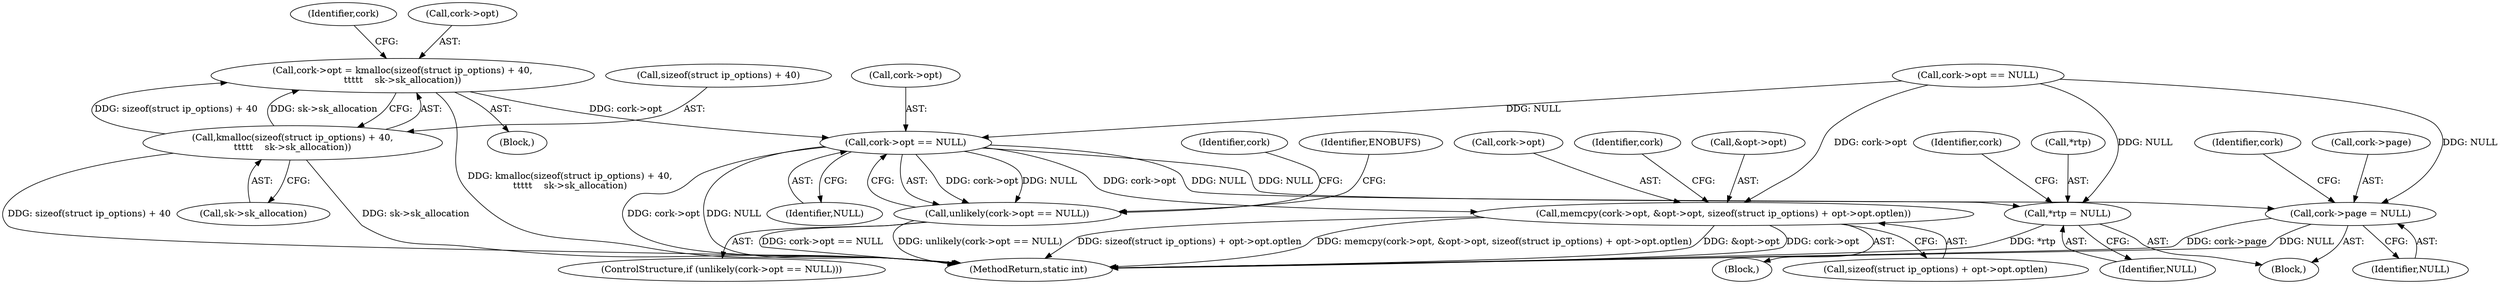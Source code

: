 digraph "0_linux_f6d8bd051c391c1c0458a30b2a7abcd939329259_24@API" {
"1000130" [label="(Call,cork->opt = kmalloc(sizeof(struct ip_options) + 40,\n\t\t\t\t\t    sk->sk_allocation))"];
"1000134" [label="(Call,kmalloc(sizeof(struct ip_options) + 40,\n\t\t\t\t\t    sk->sk_allocation))"];
"1000144" [label="(Call,cork->opt == NULL)"];
"1000143" [label="(Call,unlikely(cork->opt == NULL))"];
"1000152" [label="(Call,memcpy(cork->opt, &opt->opt, sizeof(struct ip_options) + opt->opt.optlen))"];
"1000191" [label="(Call,*rtp = NULL)"];
"1000238" [label="(Call,cork->page = NULL)"];
"1000139" [label="(Call,sk->sk_allocation)"];
"1000197" [label="(Identifier,cork)"];
"1000242" [label="(Identifier,NULL)"];
"1000250" [label="(MethodReturn,static int)"];
"1000122" [label="(Block,)"];
"1000151" [label="(Identifier,ENOBUFS)"];
"1000191" [label="(Call,*rtp = NULL)"];
"1000143" [label="(Call,unlikely(cork->opt == NULL))"];
"1000130" [label="(Call,cork->opt = kmalloc(sizeof(struct ip_options) + 40,\n\t\t\t\t\t    sk->sk_allocation))"];
"1000194" [label="(Identifier,NULL)"];
"1000142" [label="(ControlStructure,if (unlikely(cork->opt == NULL)))"];
"1000156" [label="(Call,&opt->opt)"];
"1000148" [label="(Identifier,NULL)"];
"1000160" [label="(Call,sizeof(struct ip_options) + opt->opt.optlen)"];
"1000135" [label="(Call,sizeof(struct ip_options) + 40)"];
"1000146" [label="(Identifier,cork)"];
"1000124" [label="(Call,cork->opt == NULL)"];
"1000129" [label="(Block,)"];
"1000153" [label="(Call,cork->opt)"];
"1000245" [label="(Identifier,cork)"];
"1000131" [label="(Call,cork->opt)"];
"1000107" [label="(Block,)"];
"1000238" [label="(Call,cork->page = NULL)"];
"1000154" [label="(Identifier,cork)"];
"1000134" [label="(Call,kmalloc(sizeof(struct ip_options) + 40,\n\t\t\t\t\t    sk->sk_allocation))"];
"1000192" [label="(Call,*rtp)"];
"1000152" [label="(Call,memcpy(cork->opt, &opt->opt, sizeof(struct ip_options) + opt->opt.optlen))"];
"1000170" [label="(Identifier,cork)"];
"1000145" [label="(Call,cork->opt)"];
"1000239" [label="(Call,cork->page)"];
"1000144" [label="(Call,cork->opt == NULL)"];
"1000130" -> "1000129"  [label="AST: "];
"1000130" -> "1000134"  [label="CFG: "];
"1000131" -> "1000130"  [label="AST: "];
"1000134" -> "1000130"  [label="AST: "];
"1000146" -> "1000130"  [label="CFG: "];
"1000130" -> "1000250"  [label="DDG: kmalloc(sizeof(struct ip_options) + 40,\n\t\t\t\t\t    sk->sk_allocation)"];
"1000134" -> "1000130"  [label="DDG: sizeof(struct ip_options) + 40"];
"1000134" -> "1000130"  [label="DDG: sk->sk_allocation"];
"1000130" -> "1000144"  [label="DDG: cork->opt"];
"1000134" -> "1000139"  [label="CFG: "];
"1000135" -> "1000134"  [label="AST: "];
"1000139" -> "1000134"  [label="AST: "];
"1000134" -> "1000250"  [label="DDG: sk->sk_allocation"];
"1000134" -> "1000250"  [label="DDG: sizeof(struct ip_options) + 40"];
"1000144" -> "1000143"  [label="AST: "];
"1000144" -> "1000148"  [label="CFG: "];
"1000145" -> "1000144"  [label="AST: "];
"1000148" -> "1000144"  [label="AST: "];
"1000143" -> "1000144"  [label="CFG: "];
"1000144" -> "1000250"  [label="DDG: NULL"];
"1000144" -> "1000250"  [label="DDG: cork->opt"];
"1000144" -> "1000143"  [label="DDG: cork->opt"];
"1000144" -> "1000143"  [label="DDG: NULL"];
"1000124" -> "1000144"  [label="DDG: NULL"];
"1000144" -> "1000152"  [label="DDG: cork->opt"];
"1000144" -> "1000191"  [label="DDG: NULL"];
"1000144" -> "1000238"  [label="DDG: NULL"];
"1000143" -> "1000142"  [label="AST: "];
"1000151" -> "1000143"  [label="CFG: "];
"1000154" -> "1000143"  [label="CFG: "];
"1000143" -> "1000250"  [label="DDG: cork->opt == NULL"];
"1000143" -> "1000250"  [label="DDG: unlikely(cork->opt == NULL)"];
"1000152" -> "1000122"  [label="AST: "];
"1000152" -> "1000160"  [label="CFG: "];
"1000153" -> "1000152"  [label="AST: "];
"1000156" -> "1000152"  [label="AST: "];
"1000160" -> "1000152"  [label="AST: "];
"1000170" -> "1000152"  [label="CFG: "];
"1000152" -> "1000250"  [label="DDG: cork->opt"];
"1000152" -> "1000250"  [label="DDG: sizeof(struct ip_options) + opt->opt.optlen"];
"1000152" -> "1000250"  [label="DDG: memcpy(cork->opt, &opt->opt, sizeof(struct ip_options) + opt->opt.optlen)"];
"1000152" -> "1000250"  [label="DDG: &opt->opt"];
"1000124" -> "1000152"  [label="DDG: cork->opt"];
"1000191" -> "1000107"  [label="AST: "];
"1000191" -> "1000194"  [label="CFG: "];
"1000192" -> "1000191"  [label="AST: "];
"1000194" -> "1000191"  [label="AST: "];
"1000197" -> "1000191"  [label="CFG: "];
"1000191" -> "1000250"  [label="DDG: *rtp"];
"1000124" -> "1000191"  [label="DDG: NULL"];
"1000238" -> "1000107"  [label="AST: "];
"1000238" -> "1000242"  [label="CFG: "];
"1000239" -> "1000238"  [label="AST: "];
"1000242" -> "1000238"  [label="AST: "];
"1000245" -> "1000238"  [label="CFG: "];
"1000238" -> "1000250"  [label="DDG: cork->page"];
"1000238" -> "1000250"  [label="DDG: NULL"];
"1000124" -> "1000238"  [label="DDG: NULL"];
}
